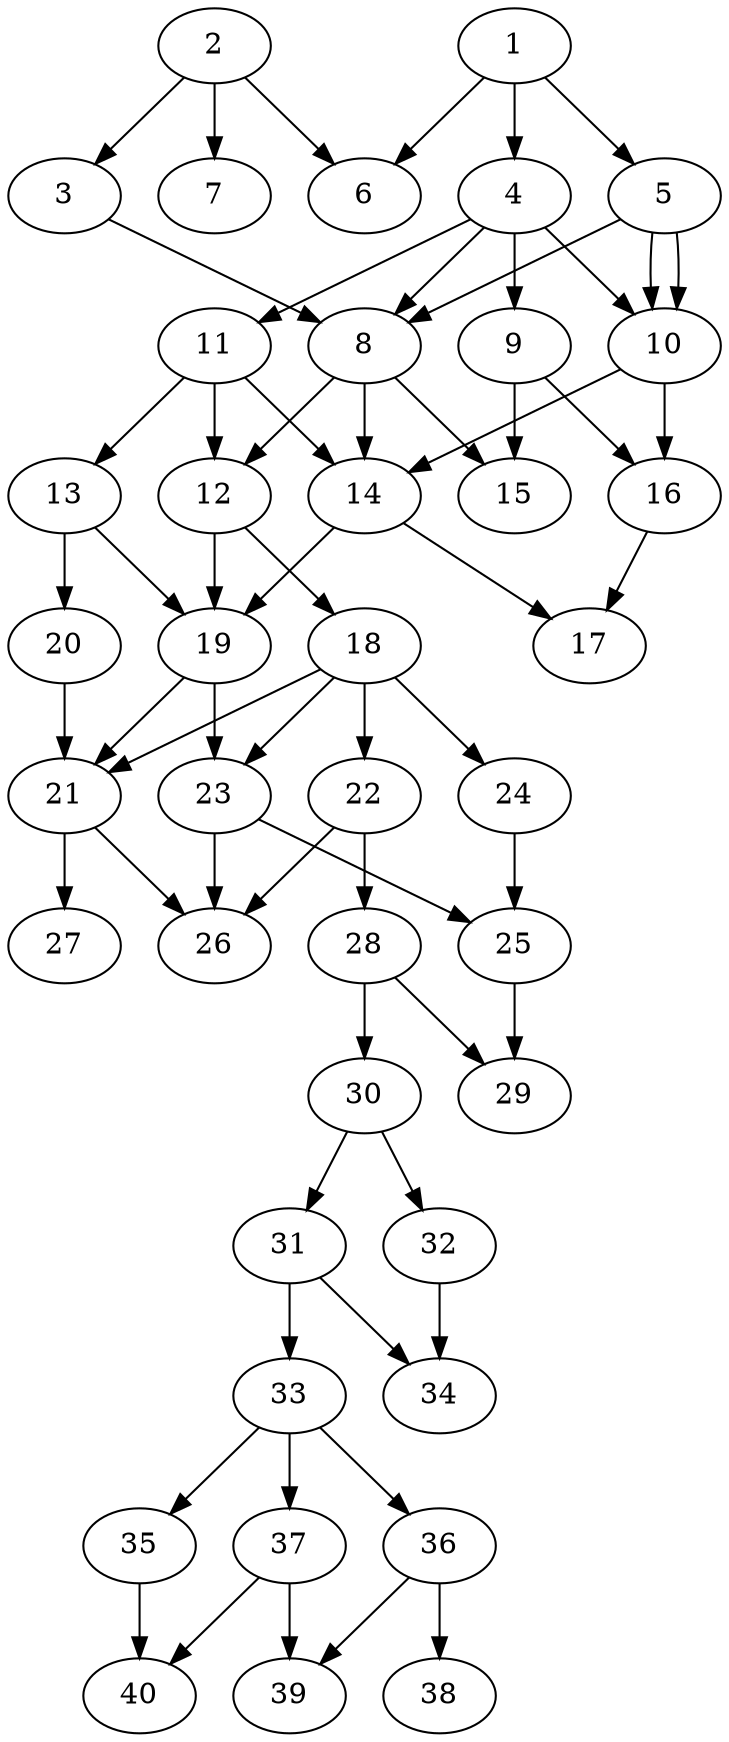 // DAG automatically generated by daggen at Tue Aug  6 16:28:35 2019
// ./daggen --dot -n 40 --ccr 0.3 --fat 0.4 --regular 0.5 --density 0.6 --mindata 5242880 --maxdata 52428800 
digraph G {
  1 [size="174172160", alpha="0.01", expect_size="52251648"] 
  1 -> 4 [size ="52251648"]
  1 -> 5 [size ="52251648"]
  1 -> 6 [size ="52251648"]
  2 [size="22947840", alpha="0.12", expect_size="6884352"] 
  2 -> 3 [size ="6884352"]
  2 -> 6 [size ="6884352"]
  2 -> 7 [size ="6884352"]
  3 [size="60098560", alpha="0.03", expect_size="18029568"] 
  3 -> 8 [size ="18029568"]
  4 [size="25951573", alpha="0.04", expect_size="7785472"] 
  4 -> 8 [size ="7785472"]
  4 -> 9 [size ="7785472"]
  4 -> 10 [size ="7785472"]
  4 -> 11 [size ="7785472"]
  5 [size="172711253", alpha="0.17", expect_size="51813376"] 
  5 -> 8 [size ="51813376"]
  5 -> 10 [size ="51813376"]
  5 -> 10 [size ="51813376"]
  6 [size="166557013", alpha="0.11", expect_size="49967104"] 
  7 [size="129150293", alpha="0.10", expect_size="38745088"] 
  8 [size="89309867", alpha="0.04", expect_size="26792960"] 
  8 -> 12 [size ="26792960"]
  8 -> 14 [size ="26792960"]
  8 -> 15 [size ="26792960"]
  9 [size="21760000", alpha="0.06", expect_size="6528000"] 
  9 -> 15 [size ="6528000"]
  9 -> 16 [size ="6528000"]
  10 [size="45735253", alpha="0.14", expect_size="13720576"] 
  10 -> 14 [size ="13720576"]
  10 -> 16 [size ="13720576"]
  11 [size="29941760", alpha="0.07", expect_size="8982528"] 
  11 -> 12 [size ="8982528"]
  11 -> 13 [size ="8982528"]
  11 -> 14 [size ="8982528"]
  12 [size="37474987", alpha="0.15", expect_size="11242496"] 
  12 -> 18 [size ="11242496"]
  12 -> 19 [size ="11242496"]
  13 [size="134983680", alpha="0.18", expect_size="40495104"] 
  13 -> 19 [size ="40495104"]
  13 -> 20 [size ="40495104"]
  14 [size="154862933", alpha="0.09", expect_size="46458880"] 
  14 -> 17 [size ="46458880"]
  14 -> 19 [size ="46458880"]
  15 [size="30689280", alpha="0.05", expect_size="9206784"] 
  16 [size="164846933", alpha="0.17", expect_size="49454080"] 
  16 -> 17 [size ="49454080"]
  17 [size="94085120", alpha="0.12", expect_size="28225536"] 
  18 [size="173653333", alpha="0.03", expect_size="52096000"] 
  18 -> 21 [size ="52096000"]
  18 -> 22 [size ="52096000"]
  18 -> 23 [size ="52096000"]
  18 -> 24 [size ="52096000"]
  19 [size="46950400", alpha="0.04", expect_size="14085120"] 
  19 -> 21 [size ="14085120"]
  19 -> 23 [size ="14085120"]
  20 [size="92532053", alpha="0.07", expect_size="27759616"] 
  20 -> 21 [size ="27759616"]
  21 [size="46148267", alpha="0.09", expect_size="13844480"] 
  21 -> 26 [size ="13844480"]
  21 -> 27 [size ="13844480"]
  22 [size="103454720", alpha="0.12", expect_size="31036416"] 
  22 -> 26 [size ="31036416"]
  22 -> 28 [size ="31036416"]
  23 [size="61853013", alpha="0.01", expect_size="18555904"] 
  23 -> 25 [size ="18555904"]
  23 -> 26 [size ="18555904"]
  24 [size="45950293", alpha="0.10", expect_size="13785088"] 
  24 -> 25 [size ="13785088"]
  25 [size="118097920", alpha="0.19", expect_size="35429376"] 
  25 -> 29 [size ="35429376"]
  26 [size="153999360", alpha="0.07", expect_size="46199808"] 
  27 [size="126709760", alpha="0.10", expect_size="38012928"] 
  28 [size="63436800", alpha="0.01", expect_size="19031040"] 
  28 -> 29 [size ="19031040"]
  28 -> 30 [size ="19031040"]
  29 [size="87118507", alpha="0.13", expect_size="26135552"] 
  30 [size="122053973", alpha="0.09", expect_size="36616192"] 
  30 -> 31 [size ="36616192"]
  30 -> 32 [size ="36616192"]
  31 [size="18353493", alpha="0.06", expect_size="5506048"] 
  31 -> 33 [size ="5506048"]
  31 -> 34 [size ="5506048"]
  32 [size="90006187", alpha="0.06", expect_size="27001856"] 
  32 -> 34 [size ="27001856"]
  33 [size="27914240", alpha="0.01", expect_size="8374272"] 
  33 -> 35 [size ="8374272"]
  33 -> 36 [size ="8374272"]
  33 -> 37 [size ="8374272"]
  34 [size="31979520", alpha="0.13", expect_size="9593856"] 
  35 [size="110687573", alpha="0.07", expect_size="33206272"] 
  35 -> 40 [size ="33206272"]
  36 [size="104697173", alpha="0.20", expect_size="31409152"] 
  36 -> 38 [size ="31409152"]
  36 -> 39 [size ="31409152"]
  37 [size="163095893", alpha="0.02", expect_size="48928768"] 
  37 -> 39 [size ="48928768"]
  37 -> 40 [size ="48928768"]
  38 [size="82984960", alpha="0.04", expect_size="24895488"] 
  39 [size="93487787", alpha="0.10", expect_size="28046336"] 
  40 [size="41601707", alpha="0.06", expect_size="12480512"] 
}
